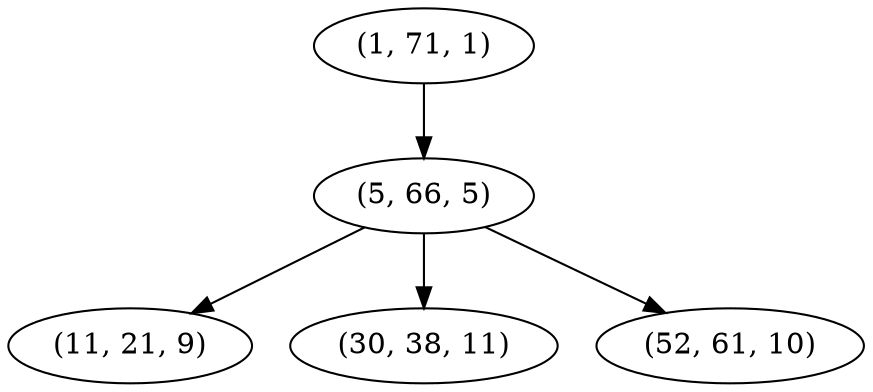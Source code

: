 digraph tree {
    "(1, 71, 1)";
    "(5, 66, 5)";
    "(11, 21, 9)";
    "(30, 38, 11)";
    "(52, 61, 10)";
    "(1, 71, 1)" -> "(5, 66, 5)";
    "(5, 66, 5)" -> "(11, 21, 9)";
    "(5, 66, 5)" -> "(30, 38, 11)";
    "(5, 66, 5)" -> "(52, 61, 10)";
}
